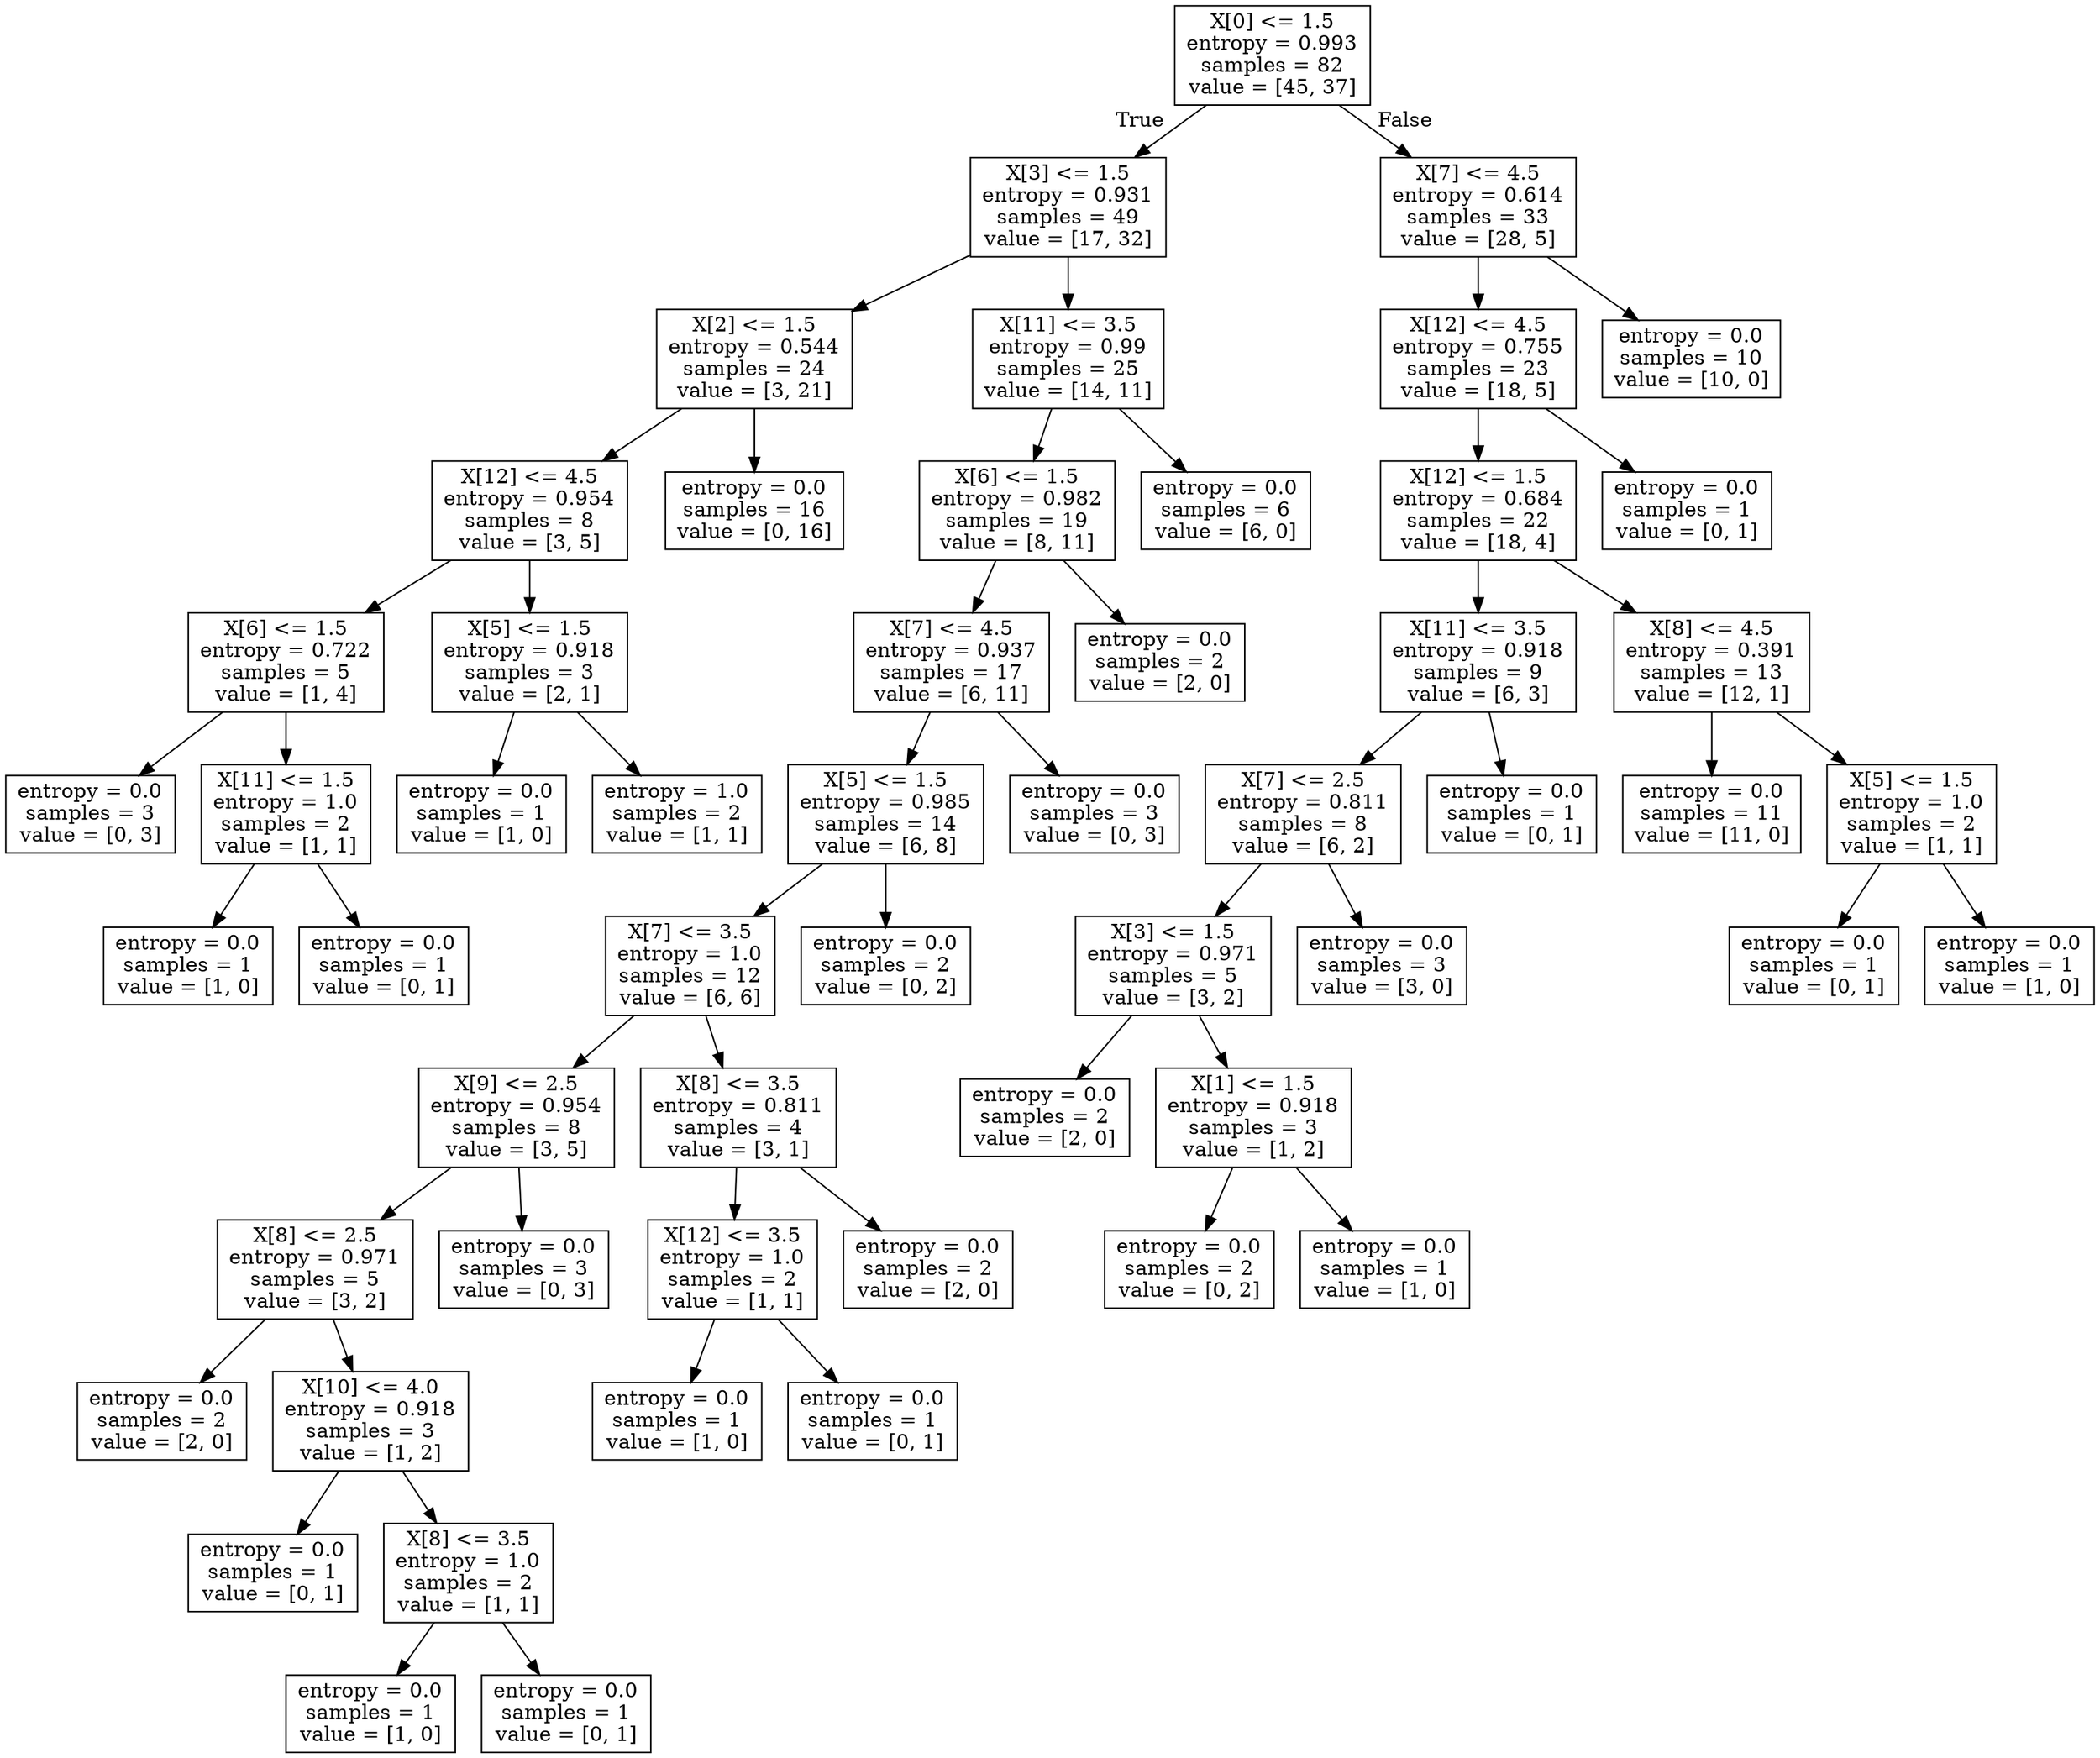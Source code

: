 digraph Tree {
node [shape=box] ;
0 [label="X[0] <= 1.5\nentropy = 0.993\nsamples = 82\nvalue = [45, 37]"] ;
1 [label="X[3] <= 1.5\nentropy = 0.931\nsamples = 49\nvalue = [17, 32]"] ;
0 -> 1 [labeldistance=2.5, labelangle=45, headlabel="True"] ;
2 [label="X[2] <= 1.5\nentropy = 0.544\nsamples = 24\nvalue = [3, 21]"] ;
1 -> 2 ;
3 [label="X[12] <= 4.5\nentropy = 0.954\nsamples = 8\nvalue = [3, 5]"] ;
2 -> 3 ;
4 [label="X[6] <= 1.5\nentropy = 0.722\nsamples = 5\nvalue = [1, 4]"] ;
3 -> 4 ;
5 [label="entropy = 0.0\nsamples = 3\nvalue = [0, 3]"] ;
4 -> 5 ;
6 [label="X[11] <= 1.5\nentropy = 1.0\nsamples = 2\nvalue = [1, 1]"] ;
4 -> 6 ;
7 [label="entropy = 0.0\nsamples = 1\nvalue = [1, 0]"] ;
6 -> 7 ;
8 [label="entropy = 0.0\nsamples = 1\nvalue = [0, 1]"] ;
6 -> 8 ;
9 [label="X[5] <= 1.5\nentropy = 0.918\nsamples = 3\nvalue = [2, 1]"] ;
3 -> 9 ;
10 [label="entropy = 0.0\nsamples = 1\nvalue = [1, 0]"] ;
9 -> 10 ;
11 [label="entropy = 1.0\nsamples = 2\nvalue = [1, 1]"] ;
9 -> 11 ;
12 [label="entropy = 0.0\nsamples = 16\nvalue = [0, 16]"] ;
2 -> 12 ;
13 [label="X[11] <= 3.5\nentropy = 0.99\nsamples = 25\nvalue = [14, 11]"] ;
1 -> 13 ;
14 [label="X[6] <= 1.5\nentropy = 0.982\nsamples = 19\nvalue = [8, 11]"] ;
13 -> 14 ;
15 [label="X[7] <= 4.5\nentropy = 0.937\nsamples = 17\nvalue = [6, 11]"] ;
14 -> 15 ;
16 [label="X[5] <= 1.5\nentropy = 0.985\nsamples = 14\nvalue = [6, 8]"] ;
15 -> 16 ;
17 [label="X[7] <= 3.5\nentropy = 1.0\nsamples = 12\nvalue = [6, 6]"] ;
16 -> 17 ;
18 [label="X[9] <= 2.5\nentropy = 0.954\nsamples = 8\nvalue = [3, 5]"] ;
17 -> 18 ;
19 [label="X[8] <= 2.5\nentropy = 0.971\nsamples = 5\nvalue = [3, 2]"] ;
18 -> 19 ;
20 [label="entropy = 0.0\nsamples = 2\nvalue = [2, 0]"] ;
19 -> 20 ;
21 [label="X[10] <= 4.0\nentropy = 0.918\nsamples = 3\nvalue = [1, 2]"] ;
19 -> 21 ;
22 [label="entropy = 0.0\nsamples = 1\nvalue = [0, 1]"] ;
21 -> 22 ;
23 [label="X[8] <= 3.5\nentropy = 1.0\nsamples = 2\nvalue = [1, 1]"] ;
21 -> 23 ;
24 [label="entropy = 0.0\nsamples = 1\nvalue = [1, 0]"] ;
23 -> 24 ;
25 [label="entropy = 0.0\nsamples = 1\nvalue = [0, 1]"] ;
23 -> 25 ;
26 [label="entropy = 0.0\nsamples = 3\nvalue = [0, 3]"] ;
18 -> 26 ;
27 [label="X[8] <= 3.5\nentropy = 0.811\nsamples = 4\nvalue = [3, 1]"] ;
17 -> 27 ;
28 [label="X[12] <= 3.5\nentropy = 1.0\nsamples = 2\nvalue = [1, 1]"] ;
27 -> 28 ;
29 [label="entropy = 0.0\nsamples = 1\nvalue = [1, 0]"] ;
28 -> 29 ;
30 [label="entropy = 0.0\nsamples = 1\nvalue = [0, 1]"] ;
28 -> 30 ;
31 [label="entropy = 0.0\nsamples = 2\nvalue = [2, 0]"] ;
27 -> 31 ;
32 [label="entropy = 0.0\nsamples = 2\nvalue = [0, 2]"] ;
16 -> 32 ;
33 [label="entropy = 0.0\nsamples = 3\nvalue = [0, 3]"] ;
15 -> 33 ;
34 [label="entropy = 0.0\nsamples = 2\nvalue = [2, 0]"] ;
14 -> 34 ;
35 [label="entropy = 0.0\nsamples = 6\nvalue = [6, 0]"] ;
13 -> 35 ;
36 [label="X[7] <= 4.5\nentropy = 0.614\nsamples = 33\nvalue = [28, 5]"] ;
0 -> 36 [labeldistance=2.5, labelangle=-45, headlabel="False"] ;
37 [label="X[12] <= 4.5\nentropy = 0.755\nsamples = 23\nvalue = [18, 5]"] ;
36 -> 37 ;
38 [label="X[12] <= 1.5\nentropy = 0.684\nsamples = 22\nvalue = [18, 4]"] ;
37 -> 38 ;
39 [label="X[11] <= 3.5\nentropy = 0.918\nsamples = 9\nvalue = [6, 3]"] ;
38 -> 39 ;
40 [label="X[7] <= 2.5\nentropy = 0.811\nsamples = 8\nvalue = [6, 2]"] ;
39 -> 40 ;
41 [label="X[3] <= 1.5\nentropy = 0.971\nsamples = 5\nvalue = [3, 2]"] ;
40 -> 41 ;
42 [label="entropy = 0.0\nsamples = 2\nvalue = [2, 0]"] ;
41 -> 42 ;
43 [label="X[1] <= 1.5\nentropy = 0.918\nsamples = 3\nvalue = [1, 2]"] ;
41 -> 43 ;
44 [label="entropy = 0.0\nsamples = 2\nvalue = [0, 2]"] ;
43 -> 44 ;
45 [label="entropy = 0.0\nsamples = 1\nvalue = [1, 0]"] ;
43 -> 45 ;
46 [label="entropy = 0.0\nsamples = 3\nvalue = [3, 0]"] ;
40 -> 46 ;
47 [label="entropy = 0.0\nsamples = 1\nvalue = [0, 1]"] ;
39 -> 47 ;
48 [label="X[8] <= 4.5\nentropy = 0.391\nsamples = 13\nvalue = [12, 1]"] ;
38 -> 48 ;
49 [label="entropy = 0.0\nsamples = 11\nvalue = [11, 0]"] ;
48 -> 49 ;
50 [label="X[5] <= 1.5\nentropy = 1.0\nsamples = 2\nvalue = [1, 1]"] ;
48 -> 50 ;
51 [label="entropy = 0.0\nsamples = 1\nvalue = [0, 1]"] ;
50 -> 51 ;
52 [label="entropy = 0.0\nsamples = 1\nvalue = [1, 0]"] ;
50 -> 52 ;
53 [label="entropy = 0.0\nsamples = 1\nvalue = [0, 1]"] ;
37 -> 53 ;
54 [label="entropy = 0.0\nsamples = 10\nvalue = [10, 0]"] ;
36 -> 54 ;
}